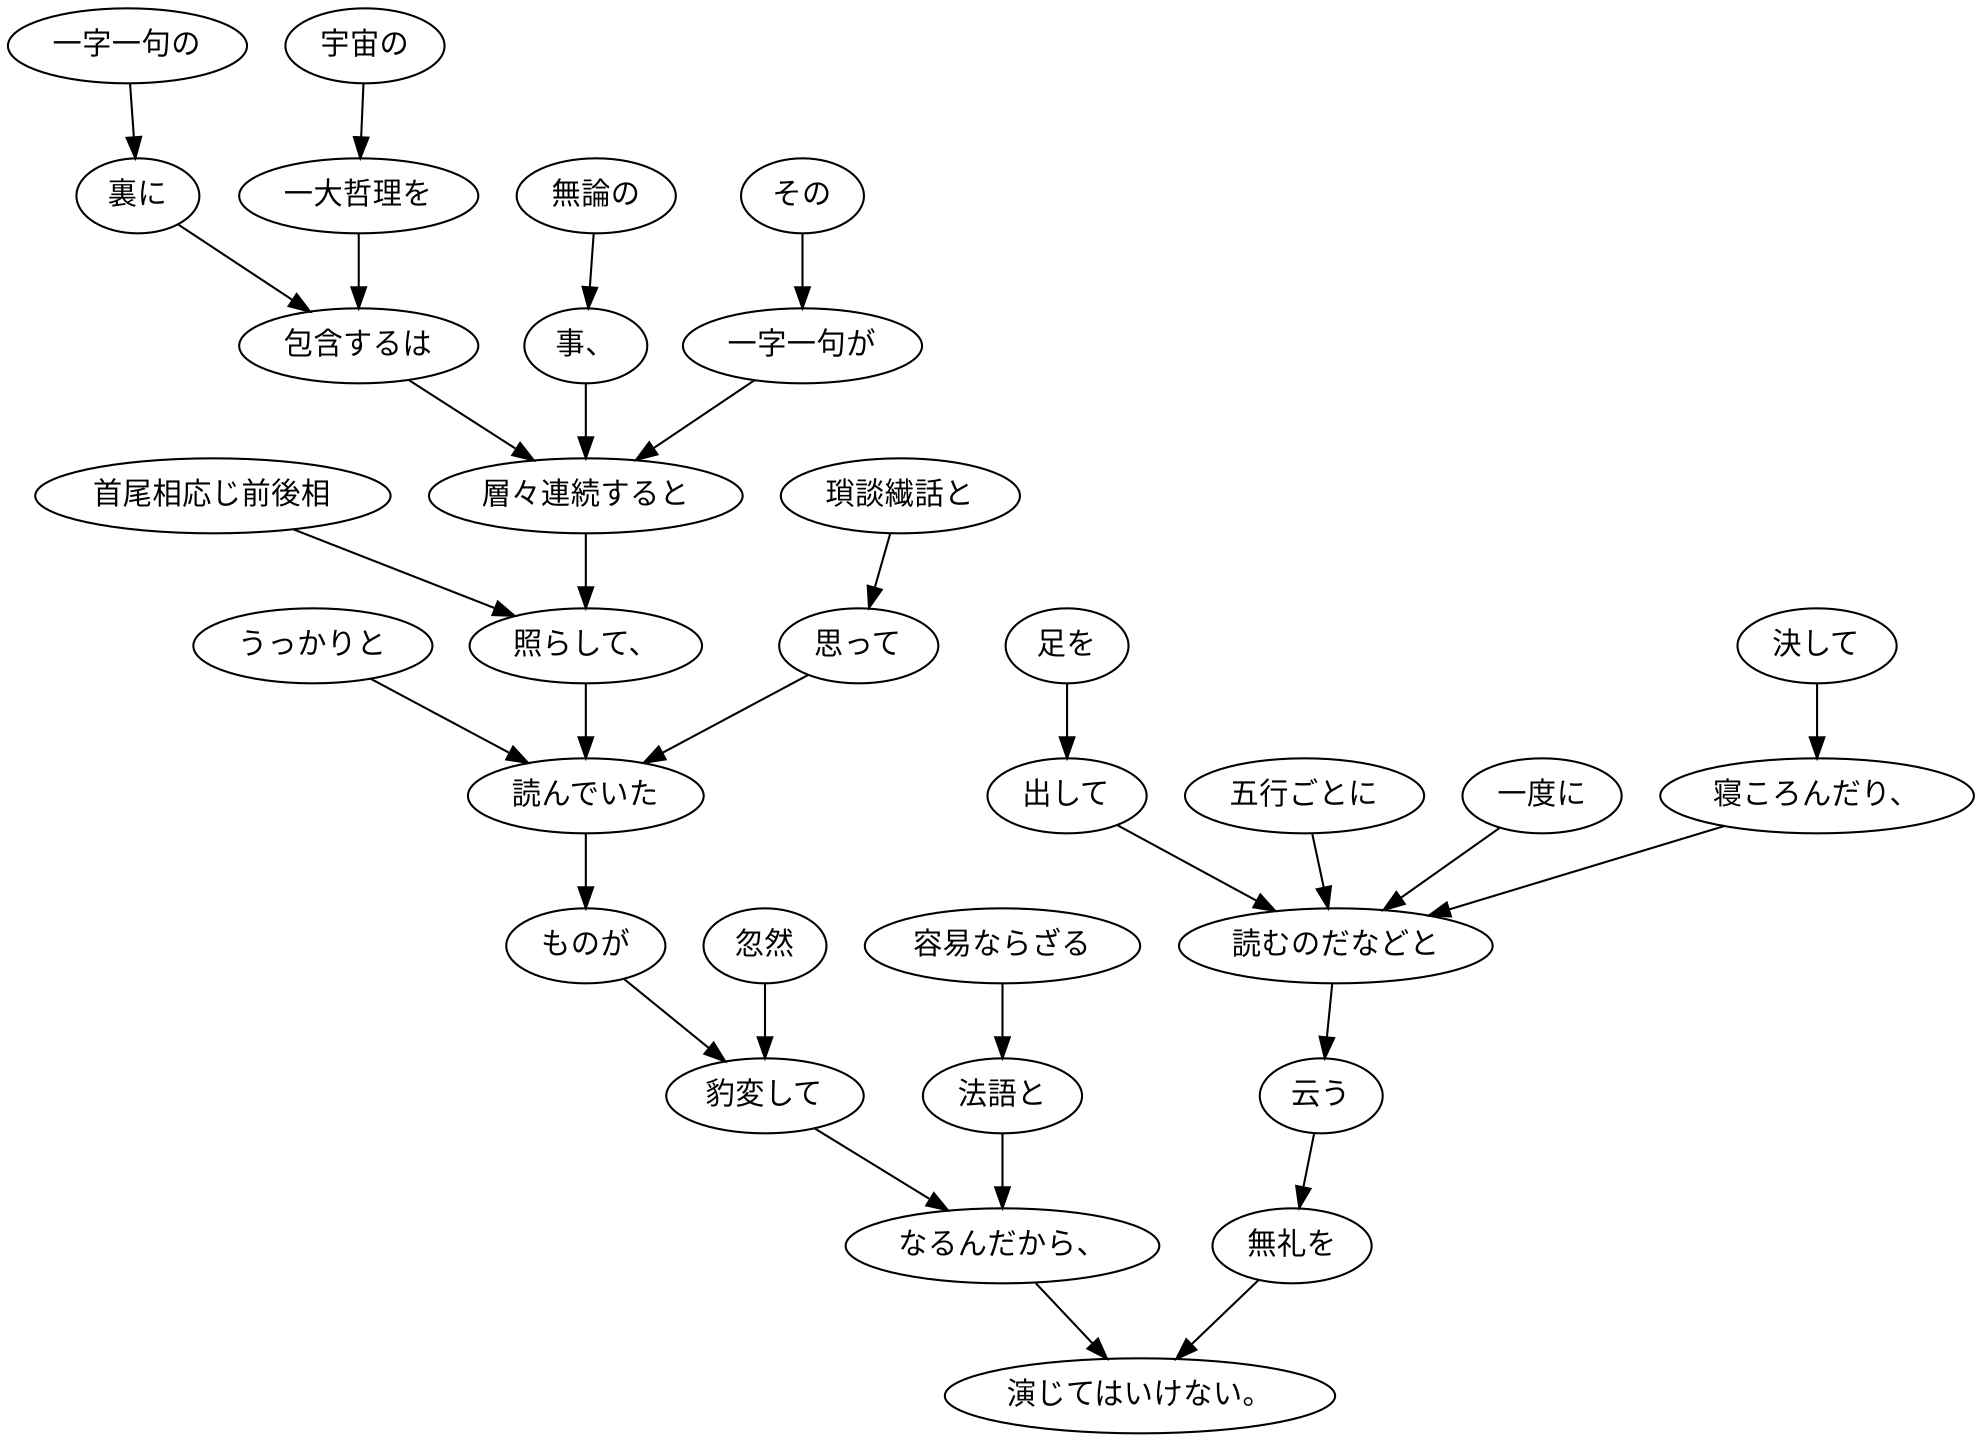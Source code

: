digraph graph5213 {
	node0 [label="一字一句の"];
	node1 [label="裏に"];
	node2 [label="宇宙の"];
	node3 [label="一大哲理を"];
	node4 [label="包含するは"];
	node5 [label="無論の"];
	node6 [label="事、"];
	node7 [label="その"];
	node8 [label="一字一句が"];
	node9 [label="層々連続すると"];
	node10 [label="首尾相応じ前後相"];
	node11 [label="照らして、"];
	node12 [label="瑣談繊話と"];
	node13 [label="思って"];
	node14 [label="うっかりと"];
	node15 [label="読んでいた"];
	node16 [label="ものが"];
	node17 [label="忽然"];
	node18 [label="豹変して"];
	node19 [label="容易ならざる"];
	node20 [label="法語と"];
	node21 [label="なるんだから、"];
	node22 [label="決して"];
	node23 [label="寝ころんだり、"];
	node24 [label="足を"];
	node25 [label="出して"];
	node26 [label="五行ごとに"];
	node27 [label="一度に"];
	node28 [label="読むのだなどと"];
	node29 [label="云う"];
	node30 [label="無礼を"];
	node31 [label="演じてはいけない。"];
	node0 -> node1;
	node1 -> node4;
	node2 -> node3;
	node3 -> node4;
	node4 -> node9;
	node5 -> node6;
	node6 -> node9;
	node7 -> node8;
	node8 -> node9;
	node9 -> node11;
	node10 -> node11;
	node11 -> node15;
	node12 -> node13;
	node13 -> node15;
	node14 -> node15;
	node15 -> node16;
	node16 -> node18;
	node17 -> node18;
	node18 -> node21;
	node19 -> node20;
	node20 -> node21;
	node21 -> node31;
	node22 -> node23;
	node23 -> node28;
	node24 -> node25;
	node25 -> node28;
	node26 -> node28;
	node27 -> node28;
	node28 -> node29;
	node29 -> node30;
	node30 -> node31;
}
